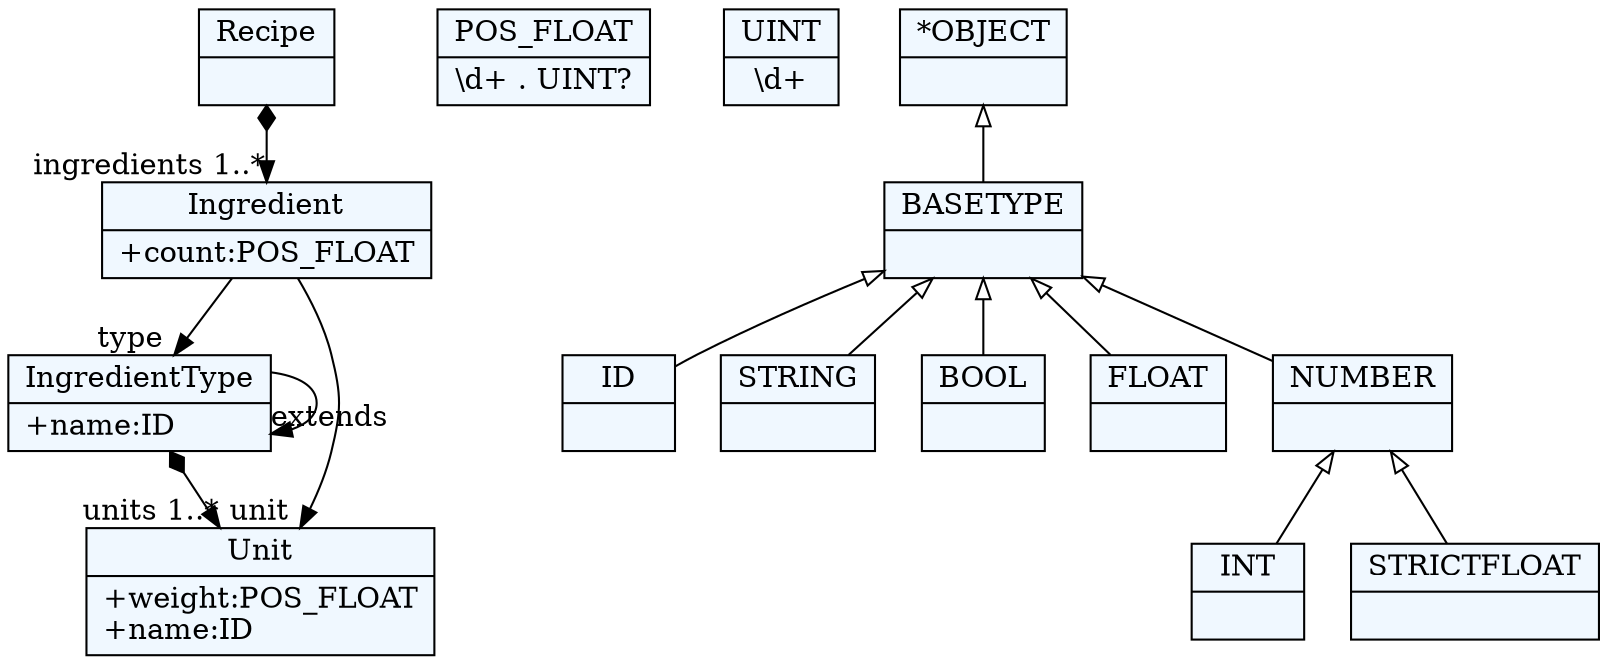 
    digraph xtext {
    fontname = "Bitstream Vera Sans"
    fontsize = 8
    node[
        shape=record,
        style=filled,
        fillcolor=aliceblue
    ]
    nodesep = 0.3
    edge[dir=black,arrowtail=empty]


39604536[ label="{Recipe|}"]

39958040[ label="{Ingredient|+count:POS_FLOAT\l}"]

39593592[ label="{IngredientType|+name:ID\l}"]

39598536[ label="{Unit|+weight:POS_FLOAT\l+name:ID\l}"]

39991032[ label="{POS_FLOAT|\\d+ . UINT\?}"]

39822424[ label="{UINT|\\d+}"]

39613784[ label="{ID|}"]

39607480[ label="{STRING|}"]

39932904[ label="{BOOL|}"]

39320696[ label="{INT|}"]

39610840[ label="{FLOAT|}"]

40053448[ label="{STRICTFLOAT|}"]

40097000[ label="{NUMBER|}"]

40108536[ label="{BASETYPE|}"]

40130520[ label="{*OBJECT|}"]



39604536 -> 39958040[arrowtail=diamond, dir=both, headlabel="ingredients 1..*"]
39958040 -> 39598536[headlabel="unit "]
39958040 -> 39593592[headlabel="type "]
39593592 -> 39593592[headlabel="extends "]
39593592 -> 39598536[arrowtail=diamond, dir=both, headlabel="units 1..*"]
40097000 -> 40053448 [dir=back]
40097000 -> 39320696 [dir=back]
40108536 -> 40097000 [dir=back]
40108536 -> 39610840 [dir=back]
40108536 -> 39932904 [dir=back]
40108536 -> 39613784 [dir=back]
40108536 -> 39607480 [dir=back]
40130520 -> 40108536 [dir=back]

}
